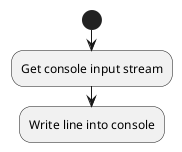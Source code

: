 @startuml
'https://plantuml.com/activity-diagram-beta

start
    :Get console input stream;
    :Write line into console;

@enduml
